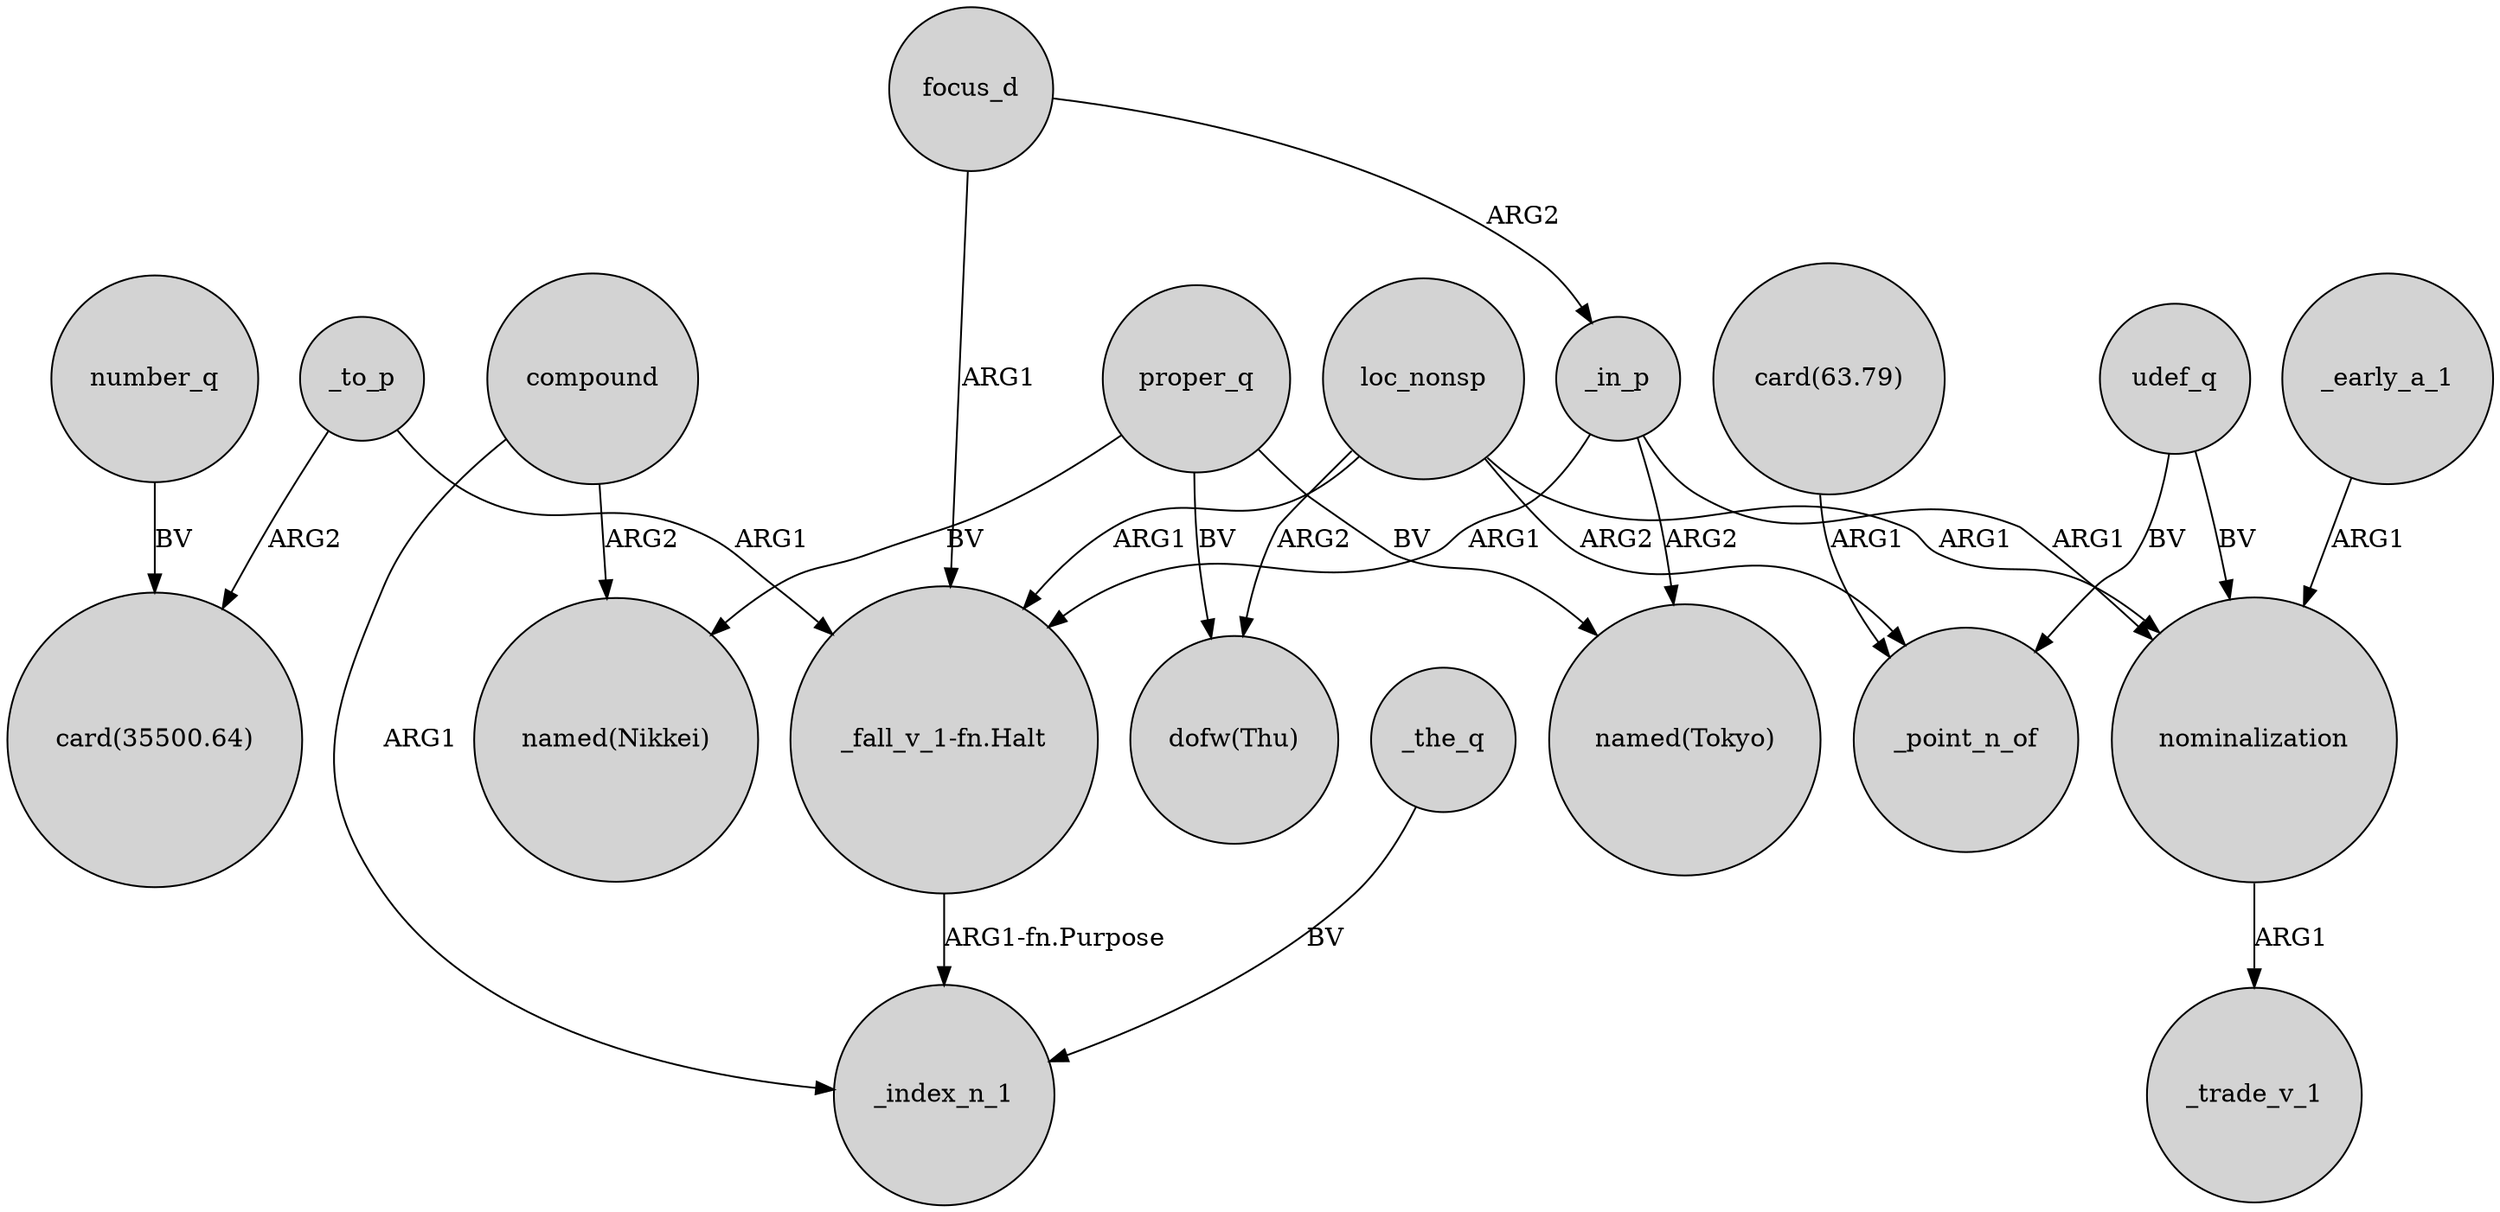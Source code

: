 digraph {
	node [shape=circle style=filled]
	_to_p -> "card(35500.64)" [label=ARG2]
	number_q -> "card(35500.64)" [label=BV]
	focus_d -> "_fall_v_1-fn.Halt" [label=ARG1]
	udef_q -> nominalization [label=BV]
	proper_q -> "dofw(Thu)" [label=BV]
	_early_a_1 -> nominalization [label=ARG1]
	"_fall_v_1-fn.Halt" -> _index_n_1 [label="ARG1-fn.Purpose"]
	_the_q -> _index_n_1 [label=BV]
	loc_nonsp -> nominalization [label=ARG1]
	loc_nonsp -> _point_n_of [label=ARG2]
	loc_nonsp -> "_fall_v_1-fn.Halt" [label=ARG1]
	_in_p -> "named(Tokyo)" [label=ARG2]
	"card(63.79)" -> _point_n_of [label=ARG1]
	focus_d -> _in_p [label=ARG2]
	proper_q -> "named(Nikkei)" [label=BV]
	compound -> _index_n_1 [label=ARG1]
	proper_q -> "named(Tokyo)" [label=BV]
	loc_nonsp -> "dofw(Thu)" [label=ARG2]
	udef_q -> _point_n_of [label=BV]
	compound -> "named(Nikkei)" [label=ARG2]
	_to_p -> "_fall_v_1-fn.Halt" [label=ARG1]
	nominalization -> _trade_v_1 [label=ARG1]
	_in_p -> nominalization [label=ARG1]
	_in_p -> "_fall_v_1-fn.Halt" [label=ARG1]
}
